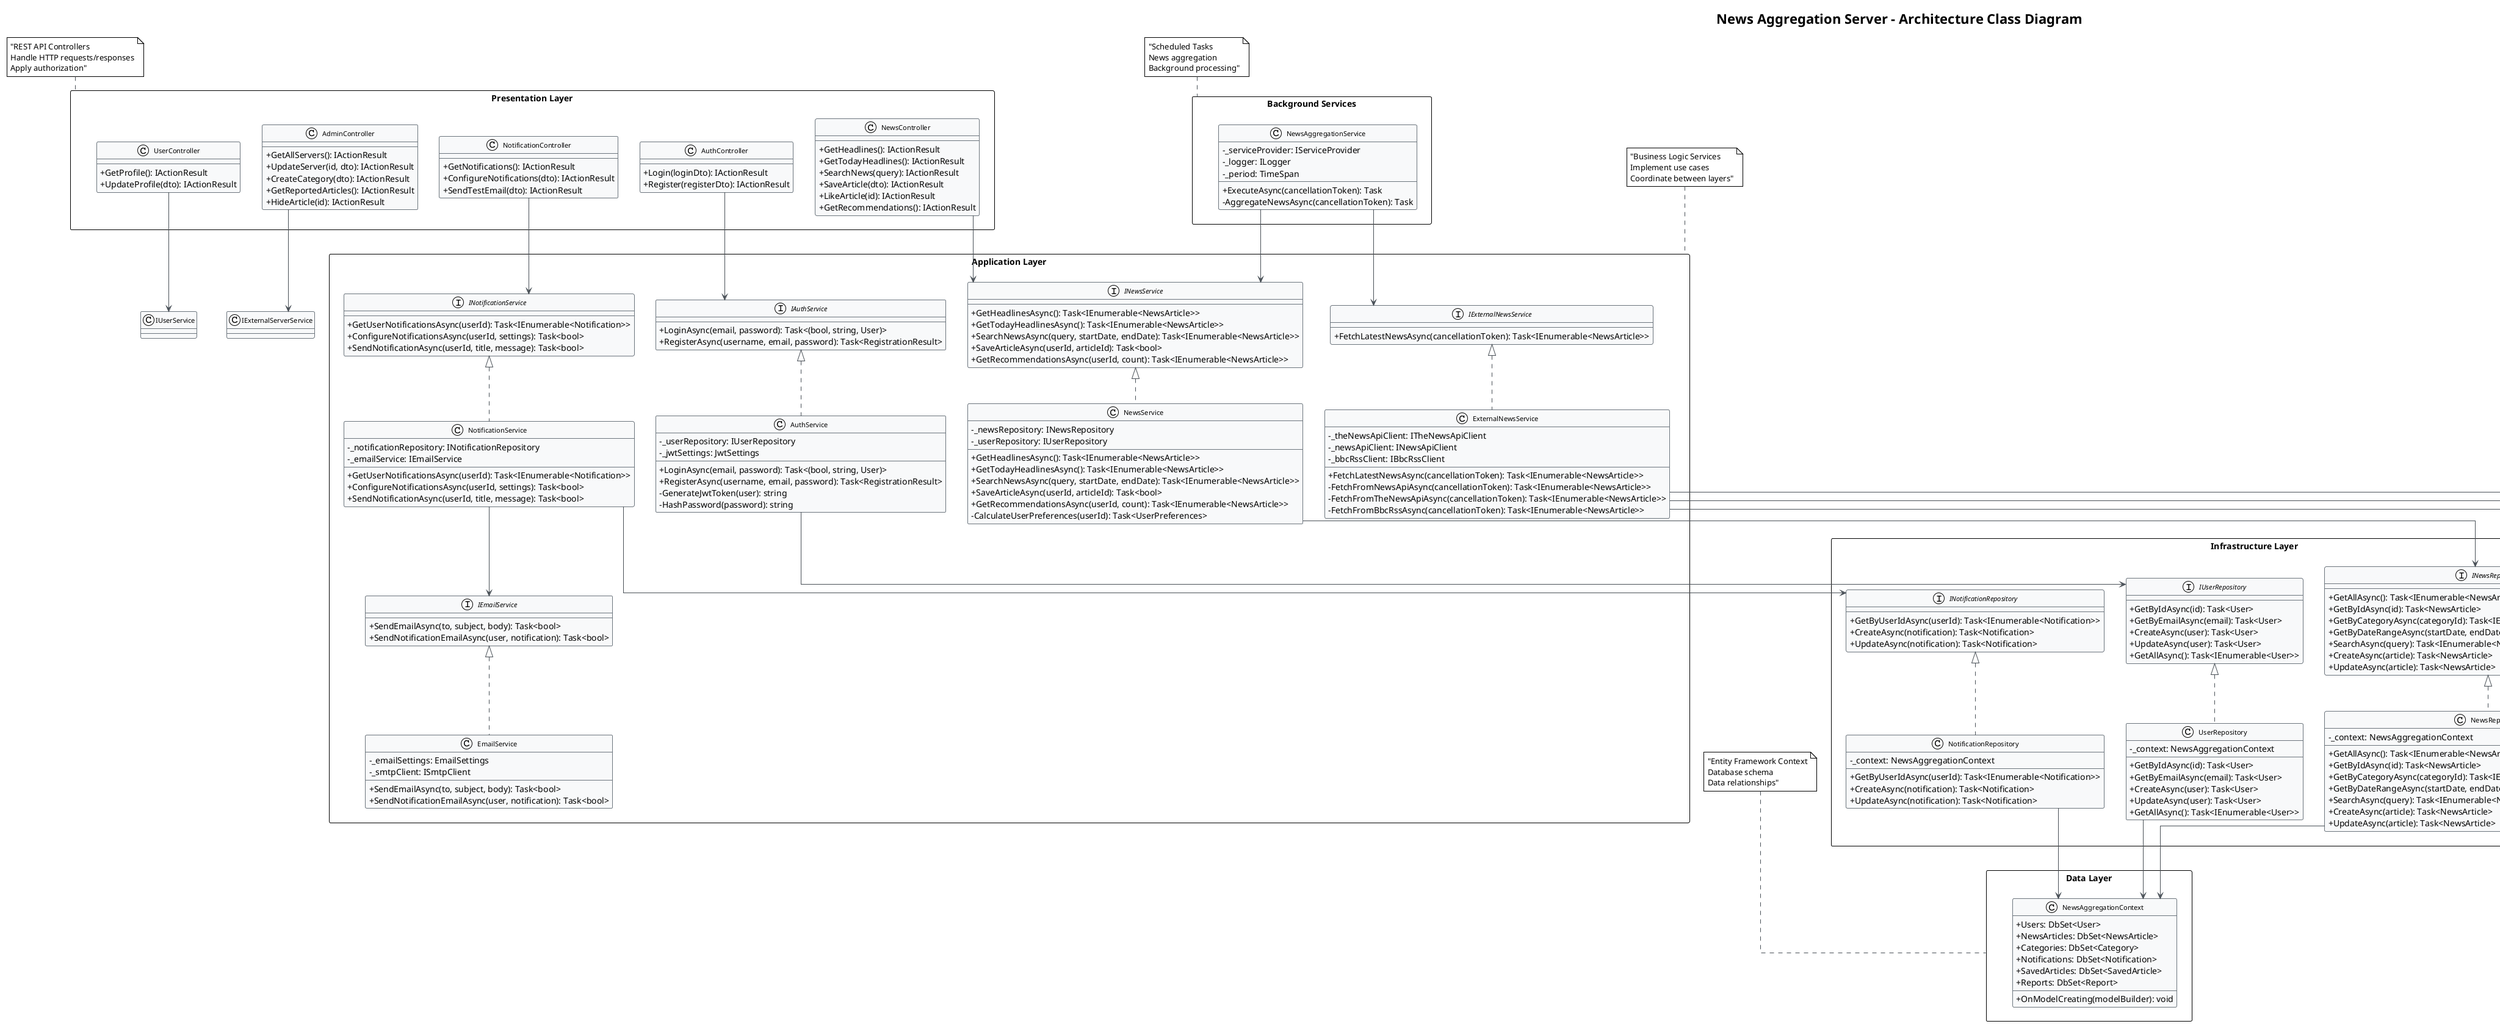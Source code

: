 @startuml NewsAggregationServerArchitectureDiagram

!theme plain
skinparam classAttributeIconSize 0
skinparam classFontSize 11
skinparam classFontName Arial
skinparam backgroundColor #FFFFFF
skinparam classBackgroundColor #F8F9FA
skinparam classBorderColor #6C757D
skinparam arrowColor #495057
skinparam linetype ortho
skinparam packageStyle rectangle

title News Aggregation Server - Architecture Class Diagram

package "Presentation Layer" {
  class AuthController {
    +Login(loginDto): IActionResult
    +Register(registerDto): IActionResult
  }
  
  class NewsController {
    +GetHeadlines(): IActionResult
    +GetTodayHeadlines(): IActionResult
    +SearchNews(query): IActionResult
    +SaveArticle(dto): IActionResult
    +LikeArticle(id): IActionResult
    +GetRecommendations(): IActionResult
  }
  
  class AdminController {
    +GetAllServers(): IActionResult
    +UpdateServer(id, dto): IActionResult
    +CreateCategory(dto): IActionResult
    +GetReportedArticles(): IActionResult
    +HideArticle(id): IActionResult
  }
  
  class UserController {
    +GetProfile(): IActionResult
    +UpdateProfile(dto): IActionResult
  }
  
  class NotificationController {
    +GetNotifications(): IActionResult
    +ConfigureNotifications(dto): IActionResult
    +SendTestEmail(dto): IActionResult
  }
}

package "Application Layer" {
  interface IAuthService {
    +LoginAsync(email, password): Task<(bool, string, User)>
    +RegisterAsync(username, email, password): Task<RegistrationResult>
  }
  
  class AuthService {
    -_userRepository: IUserRepository
    -_jwtSettings: JwtSettings
    +LoginAsync(email, password): Task<(bool, string, User)>
    +RegisterAsync(username, email, password): Task<RegistrationResult>
    -GenerateJwtToken(user): string
    -HashPassword(password): string
  }
  
  interface INewsService {
    +GetHeadlinesAsync(): Task<IEnumerable<NewsArticle>>
    +GetTodayHeadlinesAsync(): Task<IEnumerable<NewsArticle>>
    +SearchNewsAsync(query, startDate, endDate): Task<IEnumerable<NewsArticle>>
    +SaveArticleAsync(userId, articleId): Task<bool>
    +GetRecommendationsAsync(userId, count): Task<IEnumerable<NewsArticle>>
  }
  
  class NewsService {
    -_newsRepository: INewsRepository
    -_userRepository: IUserRepository
    +GetHeadlinesAsync(): Task<IEnumerable<NewsArticle>>
    +GetTodayHeadlinesAsync(): Task<IEnumerable<NewsArticle>>
    +SearchNewsAsync(query, startDate, endDate): Task<IEnumerable<NewsArticle>>
    +SaveArticleAsync(userId, articleId): Task<bool>
    +GetRecommendationsAsync(userId, count): Task<IEnumerable<NewsArticle>>
    -CalculateUserPreferences(userId): Task<UserPreferences>
  }
  
  interface IExternalNewsService {
    +FetchLatestNewsAsync(cancellationToken): Task<IEnumerable<NewsArticle>>
  }
  
  class ExternalNewsService {
    -_theNewsApiClient: ITheNewsApiClient
    -_newsApiClient: INewsApiClient
    -_bbcRssClient: IBbcRssClient
    +FetchLatestNewsAsync(cancellationToken): Task<IEnumerable<NewsArticle>>
    -FetchFromNewsApiAsync(cancellationToken): Task<IEnumerable<NewsArticle>>
    -FetchFromTheNewsApiAsync(cancellationToken): Task<IEnumerable<NewsArticle>>
    -FetchFromBbcRssAsync(cancellationToken): Task<IEnumerable<NewsArticle>>
  }
  
  interface IEmailService {
    +SendEmailAsync(to, subject, body): Task<bool>
    +SendNotificationEmailAsync(user, notification): Task<bool>
  }
  
  class EmailService {
    -_emailSettings: EmailSettings
    -_smtpClient: ISmtpClient
    +SendEmailAsync(to, subject, body): Task<bool>
    +SendNotificationEmailAsync(user, notification): Task<bool>
  }
  
  interface INotificationService {
    +GetUserNotificationsAsync(userId): Task<IEnumerable<Notification>>
    +ConfigureNotificationsAsync(userId, settings): Task<bool>
    +SendNotificationAsync(userId, title, message): Task<bool>
  }
  
  class NotificationService {
    -_notificationRepository: INotificationRepository
    -_emailService: IEmailService
    +GetUserNotificationsAsync(userId): Task<IEnumerable<Notification>>
    +ConfigureNotificationsAsync(userId, settings): Task<bool>
    +SendNotificationAsync(userId, title, message): Task<bool>
  }
}

package "Infrastructure Layer" {
  interface IUserRepository {
    +GetByIdAsync(id): Task<User>
    +GetByEmailAsync(email): Task<User>
    +CreateAsync(user): Task<User>
    +UpdateAsync(user): Task<User>
    +GetAllAsync(): Task<IEnumerable<User>>
  }
  
  class UserRepository {
    -_context: NewsAggregationContext
    +GetByIdAsync(id): Task<User>
    +GetByEmailAsync(email): Task<User>
    +CreateAsync(user): Task<User>
    +UpdateAsync(user): Task<User>
    +GetAllAsync(): Task<IEnumerable<User>>
  }
  
  interface INewsRepository {
    +GetAllAsync(): Task<IEnumerable<NewsArticle>>
    +GetByIdAsync(id): Task<NewsArticle>
    +GetByCategoryAsync(categoryId): Task<IEnumerable<NewsArticle>>
    +GetByDateRangeAsync(startDate, endDate): Task<IEnumerable<NewsArticle>>
    +SearchAsync(query): Task<IEnumerable<NewsArticle>>
    +CreateAsync(article): Task<NewsArticle>
    +UpdateAsync(article): Task<NewsArticle>
  }
  
  class NewsRepository {
    -_context: NewsAggregationContext
    +GetAllAsync(): Task<IEnumerable<NewsArticle>>
    +GetByIdAsync(id): Task<NewsArticle>
    +GetByCategoryAsync(categoryId): Task<IEnumerable<NewsArticle>>
    +GetByDateRangeAsync(startDate, endDate): Task<IEnumerable<NewsArticle>>
    +SearchAsync(query): Task<IEnumerable<NewsArticle>>
    +CreateAsync(article): Task<NewsArticle>
    +UpdateAsync(article): Task<NewsArticle>
  }
  
  interface INotificationRepository {
    +GetByUserIdAsync(userId): Task<IEnumerable<Notification>>
    +CreateAsync(notification): Task<Notification>
    +UpdateAsync(notification): Task<Notification>
  }
  
  class NotificationRepository {
    -_context: NewsAggregationContext
    +GetByUserIdAsync(userId): Task<IEnumerable<Notification>>
    +CreateAsync(notification): Task<Notification>
    +UpdateAsync(notification): Task<Notification>
  }
}

package "External Services" {
  interface INewsApiClient {
    +FetchTopHeadlinesAsync(cancellationToken): Task<IEnumerable<NewsArticle>>
  }
  
  class NewsApiClient {
    -_httpClient: HttpClient
    -_apiKey: string
    +FetchTopHeadlinesAsync(cancellationToken): Task<IEnumerable<NewsArticle>>
  }
  
  interface ITheNewsApiClient {
    +FetchTopNewsAsync(cancellationToken): Task<IEnumerable<NewsArticle>>
  }
  
  class TheNewsApiClient {
    -_httpClient: HttpClient
    -_apiKey: string
    +FetchTopNewsAsync(cancellationToken): Task<IEnumerable<NewsArticle>>
  }
  
  interface IBbcRssClient {
    +FetchRssArticlesAsync(cancellationToken): Task<IEnumerable<NewsArticle>>
  }
  
  class BbcRssClient {
    -_httpClient: HttpClient
    +FetchRssArticlesAsync(cancellationToken): Task<IEnumerable<NewsArticle>>
  }
}

package "Background Services" {
  class NewsAggregationService {
    -_serviceProvider: IServiceProvider
    -_logger: ILogger
    -_period: TimeSpan
    +ExecuteAsync(cancellationToken): Task
    -AggregateNewsAsync(cancellationToken): Task
  }
}

package "Data Layer" {
  class NewsAggregationContext {
    +Users: DbSet<User>
    +NewsArticles: DbSet<NewsArticle>
    +Categories: DbSet<Category>
    +Notifications: DbSet<Notification>
    +SavedArticles: DbSet<SavedArticle>
    +Reports: DbSet<Report>
    +OnModelCreating(modelBuilder): void
  }
}

' Relationships
AuthController --> IAuthService
NewsController --> INewsService
AdminController --> IExternalServerService
UserController --> IUserService
NotificationController --> INotificationService

IAuthService <|.. AuthService
INewsService <|.. NewsService
IExternalNewsService <|.. ExternalNewsService
IEmailService <|.. EmailService
INotificationService <|.. NotificationService

AuthService --> IUserRepository
NewsService --> INewsRepository
NotificationService --> INotificationRepository
NotificationService --> IEmailService

IUserRepository <|.. UserRepository
INewsRepository <|.. NewsRepository
INotificationRepository <|.. NotificationRepository

UserRepository --> NewsAggregationContext
NewsRepository --> NewsAggregationContext
NotificationRepository --> NewsAggregationContext

ExternalNewsService --> INewsApiClient
ExternalNewsService --> ITheNewsApiClient
ExternalNewsService --> IBbcRssClient

INewsApiClient <|.. NewsApiClient
ITheNewsApiClient <|.. TheNewsApiClient
IBbcRssClient <|.. BbcRssClient

NewsAggregationService --> IExternalNewsService
NewsAggregationService --> INewsService

' Notes
note top of "Presentation Layer" : "REST API Controllers\nHandle HTTP requests/responses\nApply authorization"
note top of "Application Layer" : "Business Logic Services\nImplement use cases\nCoordinate between layers"
note top of "Infrastructure Layer" : "Data Access Layer\nRepository pattern\nDatabase operations"
note top of "External Services" : "External API Clients\nNews source integrations\nHTTP communication"
note top of "Background Services" : "Scheduled Tasks\nNews aggregation\nBackground processing"
note top of "Data Layer" : "Entity Framework Context\nDatabase schema\nData relationships"

@enduml 
